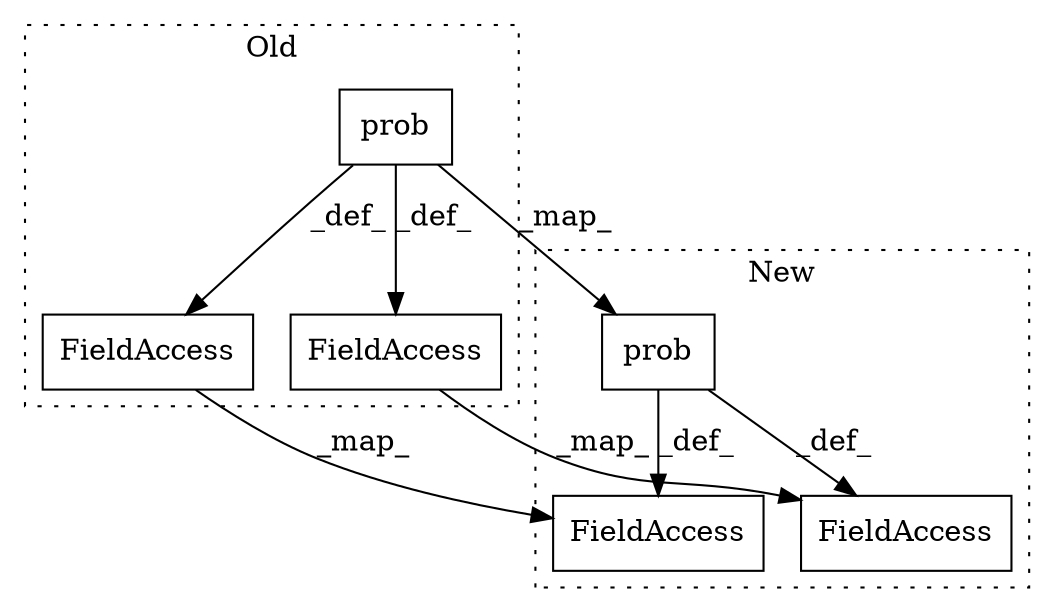 digraph G {
subgraph cluster0 {
1 [label="prob" a="32" s="2017,2030" l="5,1" shape="box"];
3 [label="FieldAccess" a="22" s="2312" l="10" shape="box"];
5 [label="FieldAccess" a="22" s="2398" l="10" shape="box"];
label = "Old";
style="dotted";
}
subgraph cluster1 {
2 [label="prob" a="32" s="2018,2031" l="5,1" shape="box"];
4 [label="FieldAccess" a="22" s="2323" l="10" shape="box"];
6 [label="FieldAccess" a="22" s="2409" l="10" shape="box"];
label = "New";
style="dotted";
}
1 -> 3 [label="_def_"];
1 -> 2 [label="_map_"];
1 -> 5 [label="_def_"];
2 -> 4 [label="_def_"];
2 -> 6 [label="_def_"];
3 -> 4 [label="_map_"];
5 -> 6 [label="_map_"];
}